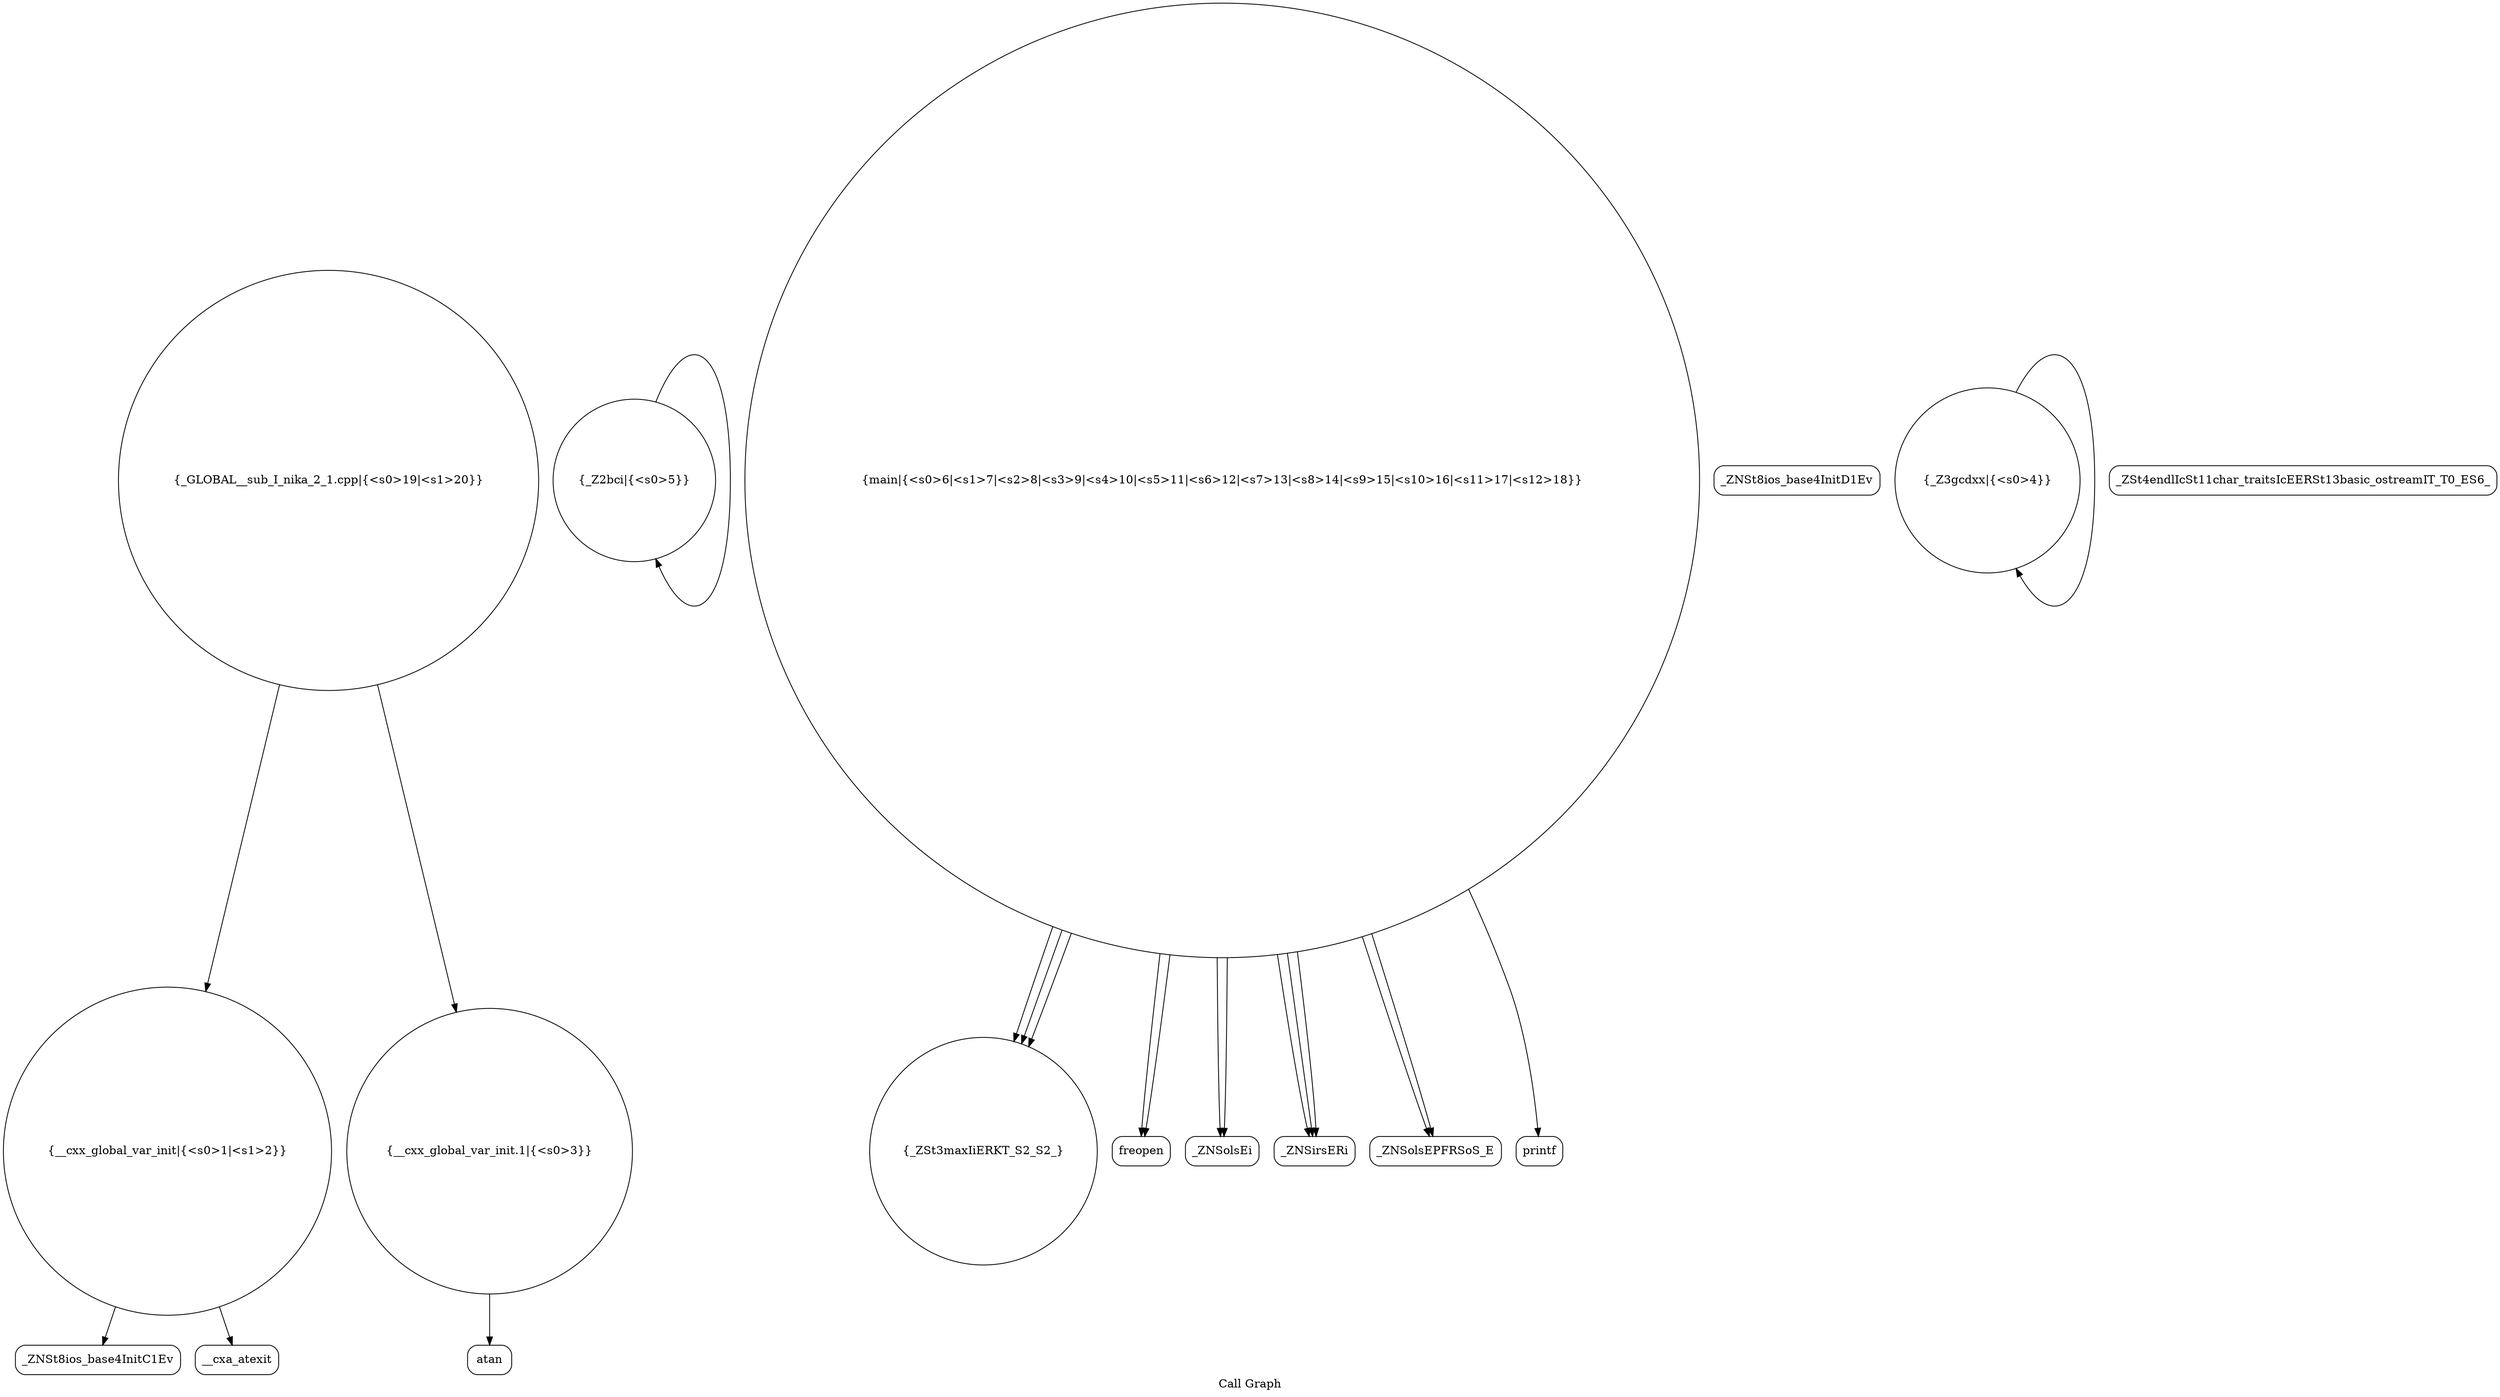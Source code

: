 digraph "Call Graph" {
	label="Call Graph";

	Node0x56053c1c65f0 [shape=record,shape=circle,label="{__cxx_global_var_init|{<s0>1|<s1>2}}"];
	Node0x56053c1c65f0:s0 -> Node0x56053c1c6a80[color=black];
	Node0x56053c1c65f0:s1 -> Node0x56053c1c6b80[color=black];
	Node0x56053c1c6d80 [shape=record,shape=circle,label="{_Z2bci|{<s0>5}}"];
	Node0x56053c1c6d80:s0 -> Node0x56053c1c6d80[color=black];
	Node0x56053c1c7100 [shape=record,shape=circle,label="{_ZSt3maxIiERKT_S2_S2_}"];
	Node0x56053c1c6b00 [shape=record,shape=Mrecord,label="{_ZNSt8ios_base4InitD1Ev}"];
	Node0x56053c1c6e80 [shape=record,shape=Mrecord,label="{freopen}"];
	Node0x56053c1c7200 [shape=record,shape=circle,label="{_GLOBAL__sub_I_nika_2_1.cpp|{<s0>19|<s1>20}}"];
	Node0x56053c1c7200:s0 -> Node0x56053c1c65f0[color=black];
	Node0x56053c1c7200:s1 -> Node0x56053c1c6c00[color=black];
	Node0x56053c1c6c00 [shape=record,shape=circle,label="{__cxx_global_var_init.1|{<s0>3}}"];
	Node0x56053c1c6c00:s0 -> Node0x56053c1c6c80[color=black];
	Node0x56053c1c6f80 [shape=record,shape=Mrecord,label="{_ZNSolsEi}"];
	Node0x56053c1c6d00 [shape=record,shape=circle,label="{_Z3gcdxx|{<s0>4}}"];
	Node0x56053c1c6d00:s0 -> Node0x56053c1c6d00[color=black];
	Node0x56053c1c7080 [shape=record,shape=Mrecord,label="{_ZSt4endlIcSt11char_traitsIcEERSt13basic_ostreamIT_T0_ES6_}"];
	Node0x56053c1c6a80 [shape=record,shape=Mrecord,label="{_ZNSt8ios_base4InitC1Ev}"];
	Node0x56053c1c6e00 [shape=record,shape=circle,label="{main|{<s0>6|<s1>7|<s2>8|<s3>9|<s4>10|<s5>11|<s6>12|<s7>13|<s8>14|<s9>15|<s10>16|<s11>17|<s12>18}}"];
	Node0x56053c1c6e00:s0 -> Node0x56053c1c6e80[color=black];
	Node0x56053c1c6e00:s1 -> Node0x56053c1c6e80[color=black];
	Node0x56053c1c6e00:s2 -> Node0x56053c1c6f00[color=black];
	Node0x56053c1c6e00:s3 -> Node0x56053c1c6f80[color=black];
	Node0x56053c1c6e00:s4 -> Node0x56053c1c7000[color=black];
	Node0x56053c1c6e00:s5 -> Node0x56053c1c6f00[color=black];
	Node0x56053c1c6e00:s6 -> Node0x56053c1c6f00[color=black];
	Node0x56053c1c6e00:s7 -> Node0x56053c1c7100[color=black];
	Node0x56053c1c6e00:s8 -> Node0x56053c1c7100[color=black];
	Node0x56053c1c6e00:s9 -> Node0x56053c1c7100[color=black];
	Node0x56053c1c6e00:s10 -> Node0x56053c1c7180[color=black];
	Node0x56053c1c6e00:s11 -> Node0x56053c1c6f80[color=black];
	Node0x56053c1c6e00:s12 -> Node0x56053c1c7000[color=black];
	Node0x56053c1c7180 [shape=record,shape=Mrecord,label="{printf}"];
	Node0x56053c1c6b80 [shape=record,shape=Mrecord,label="{__cxa_atexit}"];
	Node0x56053c1c6f00 [shape=record,shape=Mrecord,label="{_ZNSirsERi}"];
	Node0x56053c1c6c80 [shape=record,shape=Mrecord,label="{atan}"];
	Node0x56053c1c7000 [shape=record,shape=Mrecord,label="{_ZNSolsEPFRSoS_E}"];
}
